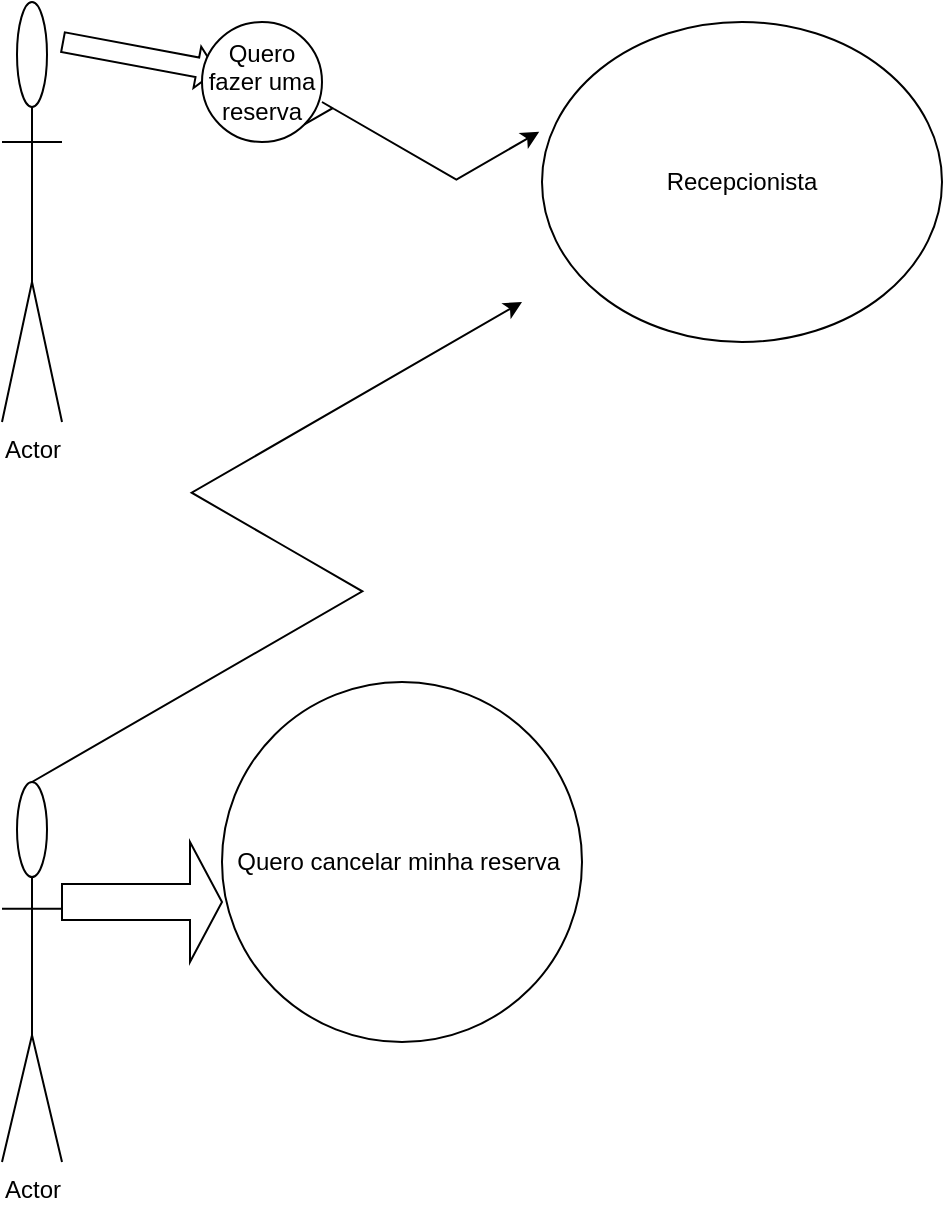 <mxfile version="26.1.0" pages="2">
  <diagram name="Página-1" id="5nnaJtCILdc5QBhrF96M">
    <mxGraphModel dx="1615" dy="857" grid="1" gridSize="10" guides="1" tooltips="1" connect="1" arrows="1" fold="1" page="1" pageScale="1" pageWidth="827" pageHeight="1169" math="0" shadow="0">
      <root>
        <mxCell id="0" />
        <mxCell id="1" parent="0" />
        <mxCell id="Bw57oUo40d84HRObVXiE-1" value="Recepcionista" style="ellipse;whiteSpace=wrap;html=1;" vertex="1" parent="1">
          <mxGeometry x="440" y="80" width="200" height="160" as="geometry" />
        </mxCell>
        <mxCell id="Bw57oUo40d84HRObVXiE-38" value="Actor" style="shape=umlActor;verticalLabelPosition=bottom;verticalAlign=top;html=1;outlineConnect=0;" vertex="1" parent="1">
          <mxGeometry x="170" y="70" width="30" height="210" as="geometry" />
        </mxCell>
        <mxCell id="Bw57oUo40d84HRObVXiE-40" value="Quero cancelar minha reserva&amp;nbsp;" style="ellipse;whiteSpace=wrap;html=1;aspect=fixed;" vertex="1" parent="1">
          <mxGeometry x="280" y="410" width="180" height="180" as="geometry" />
        </mxCell>
        <mxCell id="Bw57oUo40d84HRObVXiE-42" value="" style="shape=flexArrow;endArrow=classic;html=1;rounded=0;endWidth=10;endSize=2.933;entryX=0.13;entryY=0.409;entryDx=0;entryDy=0;entryPerimeter=0;" edge="1" parent="1" target="Bw57oUo40d84HRObVXiE-43">
          <mxGeometry width="50" height="50" relative="1" as="geometry">
            <mxPoint x="200" y="90" as="sourcePoint" />
            <mxPoint x="250" y="40" as="targetPoint" />
          </mxGeometry>
        </mxCell>
        <mxCell id="Bw57oUo40d84HRObVXiE-43" value="Quero fazer uma reserva" style="ellipse;whiteSpace=wrap;html=1;aspect=fixed;" vertex="1" parent="1">
          <mxGeometry x="270" y="80" width="60" height="60" as="geometry" />
        </mxCell>
        <mxCell id="Bw57oUo40d84HRObVXiE-45" style="edgeStyle=isometricEdgeStyle;rounded=0;orthogonalLoop=1;jettySize=auto;html=1;exitX=0.5;exitY=0;exitDx=0;exitDy=0;exitPerimeter=0;" edge="1" parent="1" source="Bw57oUo40d84HRObVXiE-44">
          <mxGeometry relative="1" as="geometry">
            <mxPoint x="430" y="220" as="targetPoint" />
          </mxGeometry>
        </mxCell>
        <mxCell id="Bw57oUo40d84HRObVXiE-44" value="Actor" style="shape=umlActor;verticalLabelPosition=bottom;verticalAlign=top;html=1;outlineConnect=0;" vertex="1" parent="1">
          <mxGeometry x="170" y="460" width="30" height="190" as="geometry" />
        </mxCell>
        <mxCell id="Bw57oUo40d84HRObVXiE-49" style="edgeStyle=isometricEdgeStyle;rounded=0;orthogonalLoop=1;jettySize=auto;html=1;exitX=1;exitY=1;exitDx=0;exitDy=0;entryX=-0.007;entryY=0.343;entryDx=0;entryDy=0;entryPerimeter=0;" edge="1" parent="1" source="Bw57oUo40d84HRObVXiE-43" target="Bw57oUo40d84HRObVXiE-1">
          <mxGeometry relative="1" as="geometry">
            <Array as="points">
              <mxPoint x="330" y="120" />
            </Array>
          </mxGeometry>
        </mxCell>
        <mxCell id="Bw57oUo40d84HRObVXiE-50" value="" style="shape=singleArrow;whiteSpace=wrap;html=1;" vertex="1" parent="1">
          <mxGeometry x="200" y="490" width="80" height="60" as="geometry" />
        </mxCell>
      </root>
    </mxGraphModel>
  </diagram>
  <diagram id="gSYLqCwzKfgFda0AtXTO" name="Página-2">
    <mxGraphModel dx="1050" dy="557" grid="1" gridSize="10" guides="1" tooltips="1" connect="1" arrows="1" fold="1" page="1" pageScale="1" pageWidth="827" pageHeight="1169" math="0" shadow="0">
      <root>
        <mxCell id="0" />
        <mxCell id="1" parent="0" />
        <mxCell id="PMOYvq-fNS11CukPKQuS-1" value="Banco" style="shape=umlActor;verticalLabelPosition=bottom;verticalAlign=top;html=1;outlineConnect=0;" vertex="1" parent="1">
          <mxGeometry x="740" y="200" width="70" height="150" as="geometry" />
        </mxCell>
        <mxCell id="PMOYvq-fNS11CukPKQuS-2" value="Cliente" style="shape=umlActor;verticalLabelPosition=bottom;verticalAlign=top;html=1;outlineConnect=0;" vertex="1" parent="1">
          <mxGeometry x="130" y="190" width="60" height="160" as="geometry" />
        </mxCell>
        <mxCell id="PMOYvq-fNS11CukPKQuS-3" value="Cliente" style="shape=umlActor;verticalLabelPosition=bottom;verticalAlign=top;html=1;outlineConnect=0;" vertex="1" parent="1">
          <mxGeometry x="130" y="490" width="60" height="160" as="geometry" />
        </mxCell>
        <mxCell id="PMOYvq-fNS11CukPKQuS-8" value="" style="endArrow=none;html=1;rounded=0;entryX=0;entryY=0.5;entryDx=0;entryDy=0;exitX=0;exitY=0.5;exitDx=0;exitDy=0;" edge="1" parent="1" source="PMOYvq-fNS11CukPKQuS-12" target="PMOYvq-fNS11CukPKQuS-10">
          <mxGeometry width="50" height="50" relative="1" as="geometry">
            <mxPoint x="370" y="290" as="sourcePoint" />
            <mxPoint x="380" y="250" as="targetPoint" />
            <Array as="points">
              <mxPoint x="200" y="250" />
            </Array>
          </mxGeometry>
        </mxCell>
        <mxCell id="PMOYvq-fNS11CukPKQuS-17" value="Text" style="edgeLabel;html=1;align=center;verticalAlign=middle;resizable=0;points=[];" vertex="1" connectable="0" parent="PMOYvq-fNS11CukPKQuS-8">
          <mxGeometry x="-0.544" y="-3" relative="1" as="geometry">
            <mxPoint as="offset" />
          </mxGeometry>
        </mxCell>
        <mxCell id="PMOYvq-fNS11CukPKQuS-9" value="" style="endArrow=none;html=1;rounded=0;entryX=0;entryY=0.5;entryDx=0;entryDy=0;exitX=0.063;exitY=0.54;exitDx=0;exitDy=0;exitPerimeter=0;" edge="1" parent="1" source="PMOYvq-fNS11CukPKQuS-14" target="PMOYvq-fNS11CukPKQuS-15">
          <mxGeometry width="50" height="50" relative="1" as="geometry">
            <mxPoint x="390" y="380" as="sourcePoint" />
            <mxPoint x="390" y="330" as="targetPoint" />
            <Array as="points">
              <mxPoint x="190" y="250" />
            </Array>
          </mxGeometry>
        </mxCell>
        <mxCell id="PMOYvq-fNS11CukPKQuS-10" value="Checar saldo" style="ellipse;whiteSpace=wrap;html=1;" vertex="1" parent="1">
          <mxGeometry x="400" y="200" width="120" height="50" as="geometry" />
        </mxCell>
        <mxCell id="PMOYvq-fNS11CukPKQuS-12" value="Depositar" style="ellipse;whiteSpace=wrap;html=1;" vertex="1" parent="1">
          <mxGeometry x="400" y="260" width="120" height="50" as="geometry" />
        </mxCell>
        <mxCell id="PMOYvq-fNS11CukPKQuS-14" value="Transferir" style="ellipse;whiteSpace=wrap;html=1;" vertex="1" parent="1">
          <mxGeometry x="400" y="370" width="120" height="50" as="geometry" />
        </mxCell>
        <mxCell id="PMOYvq-fNS11CukPKQuS-15" value="Sacar" style="ellipse;whiteSpace=wrap;html=1;" vertex="1" parent="1">
          <mxGeometry x="400" y="310" width="120" height="50" as="geometry" />
        </mxCell>
        <mxCell id="PMOYvq-fNS11CukPKQuS-16" value="" style="endArrow=none;html=1;rounded=0;exitX=0;exitY=0.333;exitDx=0;exitDy=0;exitPerimeter=0;entryX=1;entryY=0.5;entryDx=0;entryDy=0;" edge="1" parent="1" source="PMOYvq-fNS11CukPKQuS-1" target="PMOYvq-fNS11CukPKQuS-10">
          <mxGeometry width="50" height="50" relative="1" as="geometry">
            <mxPoint x="690" y="224.5" as="sourcePoint" />
            <mxPoint x="540" y="230" as="targetPoint" />
            <Array as="points" />
          </mxGeometry>
        </mxCell>
        <mxCell id="PMOYvq-fNS11CukPKQuS-20" value="" style="endArrow=none;html=1;rounded=0;" edge="1" parent="1">
          <mxGeometry width="50" height="50" relative="1" as="geometry">
            <mxPoint x="520" y="400" as="sourcePoint" />
            <mxPoint x="740" y="260" as="targetPoint" />
          </mxGeometry>
        </mxCell>
        <mxCell id="PMOYvq-fNS11CukPKQuS-21" value="" style="endArrow=none;html=1;rounded=0;exitX=1;exitY=0.5;exitDx=0;exitDy=0;" edge="1" parent="1" source="PMOYvq-fNS11CukPKQuS-15">
          <mxGeometry width="50" height="50" relative="1" as="geometry">
            <mxPoint x="530" y="350" as="sourcePoint" />
            <mxPoint x="730" y="260" as="targetPoint" />
            <Array as="points" />
          </mxGeometry>
        </mxCell>
        <mxCell id="PMOYvq-fNS11CukPKQuS-22" value="" style="endArrow=none;html=1;rounded=0;exitX=1;exitY=0.6;exitDx=0;exitDy=0;exitPerimeter=0;" edge="1" parent="1" source="PMOYvq-fNS11CukPKQuS-12">
          <mxGeometry width="50" height="50" relative="1" as="geometry">
            <mxPoint x="540" y="300" as="sourcePoint" />
            <mxPoint x="720" y="260" as="targetPoint" />
          </mxGeometry>
        </mxCell>
        <mxCell id="PMOYvq-fNS11CukPKQuS-23" value="Manutenção" style="ellipse;whiteSpace=wrap;html=1;" vertex="1" parent="1">
          <mxGeometry x="414" y="500" width="120" height="50" as="geometry" />
        </mxCell>
        <mxCell id="PMOYvq-fNS11CukPKQuS-24" value="Reparo" style="ellipse;whiteSpace=wrap;html=1;" vertex="1" parent="1">
          <mxGeometry x="414" y="600" width="120" height="50" as="geometry" />
        </mxCell>
        <mxCell id="PMOYvq-fNS11CukPKQuS-25" value="" style="endArrow=none;html=1;rounded=0;" edge="1" parent="1">
          <mxGeometry width="50" height="50" relative="1" as="geometry">
            <mxPoint x="534" y="520" as="sourcePoint" />
            <mxPoint x="750" y="270" as="targetPoint" />
          </mxGeometry>
        </mxCell>
        <mxCell id="PMOYvq-fNS11CukPKQuS-26" value="" style="endArrow=none;html=1;rounded=0;" edge="1" parent="1">
          <mxGeometry width="50" height="50" relative="1" as="geometry">
            <mxPoint x="540" y="620" as="sourcePoint" />
            <mxPoint x="760" y="270" as="targetPoint" />
            <Array as="points" />
          </mxGeometry>
        </mxCell>
        <mxCell id="PMOYvq-fNS11CukPKQuS-27" value="" style="endArrow=none;html=1;rounded=0;entryX=-0.053;entryY=0.532;entryDx=0;entryDy=0;entryPerimeter=0;" edge="1" parent="1" target="PMOYvq-fNS11CukPKQuS-24">
          <mxGeometry width="50" height="50" relative="1" as="geometry">
            <mxPoint x="200" y="550" as="sourcePoint" />
            <mxPoint x="390" y="640" as="targetPoint" />
            <Array as="points" />
          </mxGeometry>
        </mxCell>
        <mxCell id="PMOYvq-fNS11CukPKQuS-28" value="" style="endArrow=none;html=1;rounded=0;entryX=0;entryY=0.5;entryDx=0;entryDy=0;" edge="1" parent="1" target="PMOYvq-fNS11CukPKQuS-23">
          <mxGeometry width="50" height="50" relative="1" as="geometry">
            <mxPoint x="200" y="540" as="sourcePoint" />
            <mxPoint x="400" y="530" as="targetPoint" />
            <Array as="points" />
          </mxGeometry>
        </mxCell>
      </root>
    </mxGraphModel>
  </diagram>
</mxfile>
